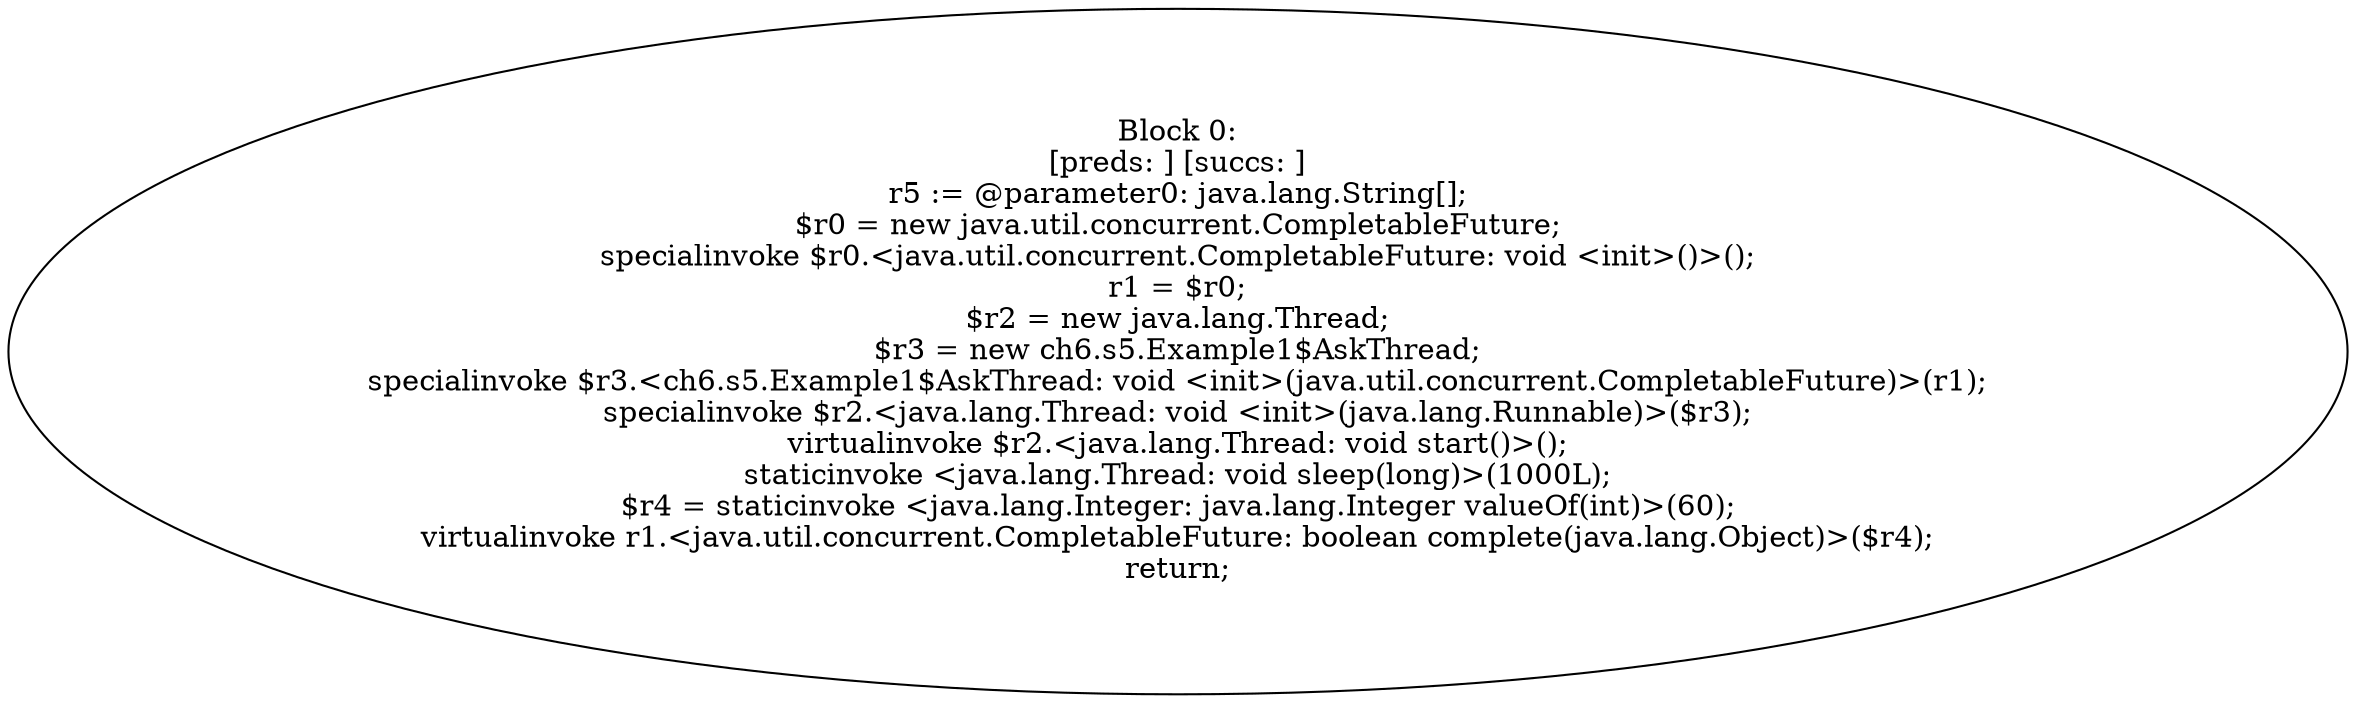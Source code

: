 digraph "unitGraph" {
    "Block 0:
[preds: ] [succs: ]
r5 := @parameter0: java.lang.String[];
$r0 = new java.util.concurrent.CompletableFuture;
specialinvoke $r0.<java.util.concurrent.CompletableFuture: void <init>()>();
r1 = $r0;
$r2 = new java.lang.Thread;
$r3 = new ch6.s5.Example1$AskThread;
specialinvoke $r3.<ch6.s5.Example1$AskThread: void <init>(java.util.concurrent.CompletableFuture)>(r1);
specialinvoke $r2.<java.lang.Thread: void <init>(java.lang.Runnable)>($r3);
virtualinvoke $r2.<java.lang.Thread: void start()>();
staticinvoke <java.lang.Thread: void sleep(long)>(1000L);
$r4 = staticinvoke <java.lang.Integer: java.lang.Integer valueOf(int)>(60);
virtualinvoke r1.<java.util.concurrent.CompletableFuture: boolean complete(java.lang.Object)>($r4);
return;
"
}
